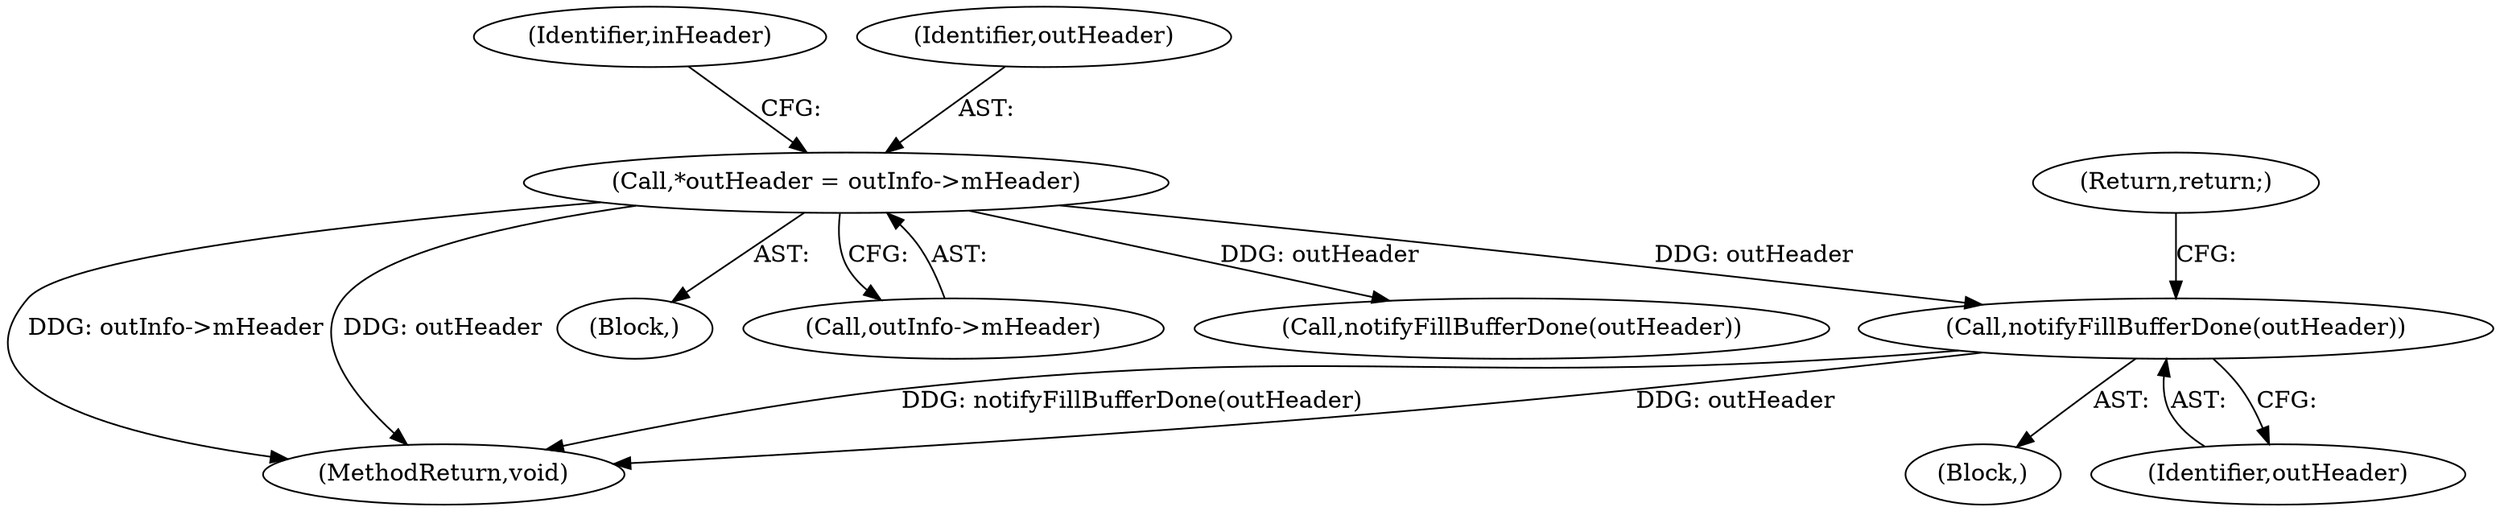 digraph "0_Android_4e32001e4196f39ddd0b86686ae0231c8f5ed944@pointer" {
"1000386" [label="(Call,notifyFillBufferDone(outHeader))"];
"1000348" [label="(Call,*outHeader = outInfo->mHeader)"];
"1000348" [label="(Call,*outHeader = outInfo->mHeader)"];
"1000313" [label="(Block,)"];
"1000585" [label="(MethodReturn,void)"];
"1000387" [label="(Identifier,outHeader)"];
"1000356" [label="(Identifier,inHeader)"];
"1000350" [label="(Call,outInfo->mHeader)"];
"1000359" [label="(Block,)"];
"1000349" [label="(Identifier,outHeader)"];
"1000386" [label="(Call,notifyFillBufferDone(outHeader))"];
"1000578" [label="(Call,notifyFillBufferDone(outHeader))"];
"1000388" [label="(Return,return;)"];
"1000386" -> "1000359"  [label="AST: "];
"1000386" -> "1000387"  [label="CFG: "];
"1000387" -> "1000386"  [label="AST: "];
"1000388" -> "1000386"  [label="CFG: "];
"1000386" -> "1000585"  [label="DDG: outHeader"];
"1000386" -> "1000585"  [label="DDG: notifyFillBufferDone(outHeader)"];
"1000348" -> "1000386"  [label="DDG: outHeader"];
"1000348" -> "1000313"  [label="AST: "];
"1000348" -> "1000350"  [label="CFG: "];
"1000349" -> "1000348"  [label="AST: "];
"1000350" -> "1000348"  [label="AST: "];
"1000356" -> "1000348"  [label="CFG: "];
"1000348" -> "1000585"  [label="DDG: outHeader"];
"1000348" -> "1000585"  [label="DDG: outInfo->mHeader"];
"1000348" -> "1000578"  [label="DDG: outHeader"];
}
